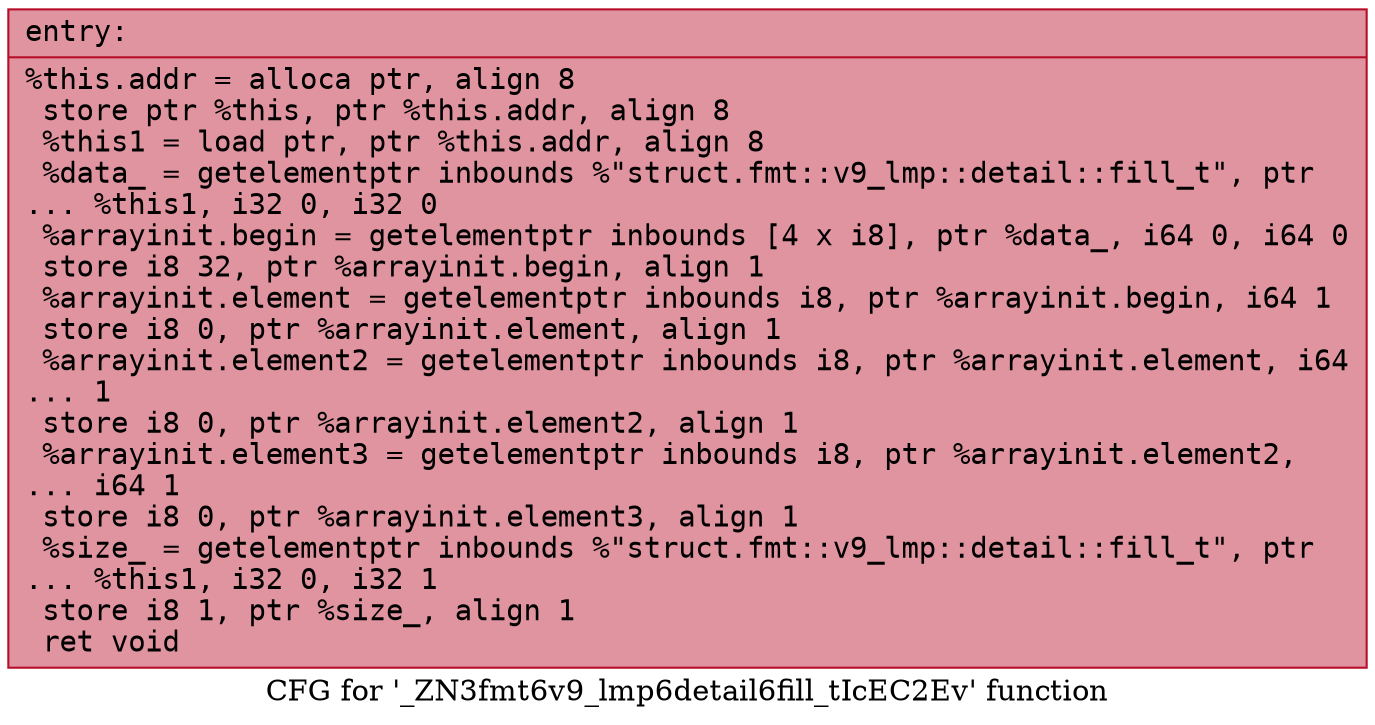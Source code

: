 digraph "CFG for '_ZN3fmt6v9_lmp6detail6fill_tIcEC2Ev' function" {
	label="CFG for '_ZN3fmt6v9_lmp6detail6fill_tIcEC2Ev' function";

	Node0x556bfea6fd20 [shape=record,color="#b70d28ff", style=filled, fillcolor="#b70d2870" fontname="Courier",label="{entry:\l|  %this.addr = alloca ptr, align 8\l  store ptr %this, ptr %this.addr, align 8\l  %this1 = load ptr, ptr %this.addr, align 8\l  %data_ = getelementptr inbounds %\"struct.fmt::v9_lmp::detail::fill_t\", ptr\l... %this1, i32 0, i32 0\l  %arrayinit.begin = getelementptr inbounds [4 x i8], ptr %data_, i64 0, i64 0\l  store i8 32, ptr %arrayinit.begin, align 1\l  %arrayinit.element = getelementptr inbounds i8, ptr %arrayinit.begin, i64 1\l  store i8 0, ptr %arrayinit.element, align 1\l  %arrayinit.element2 = getelementptr inbounds i8, ptr %arrayinit.element, i64\l... 1\l  store i8 0, ptr %arrayinit.element2, align 1\l  %arrayinit.element3 = getelementptr inbounds i8, ptr %arrayinit.element2,\l... i64 1\l  store i8 0, ptr %arrayinit.element3, align 1\l  %size_ = getelementptr inbounds %\"struct.fmt::v9_lmp::detail::fill_t\", ptr\l... %this1, i32 0, i32 1\l  store i8 1, ptr %size_, align 1\l  ret void\l}"];
}
